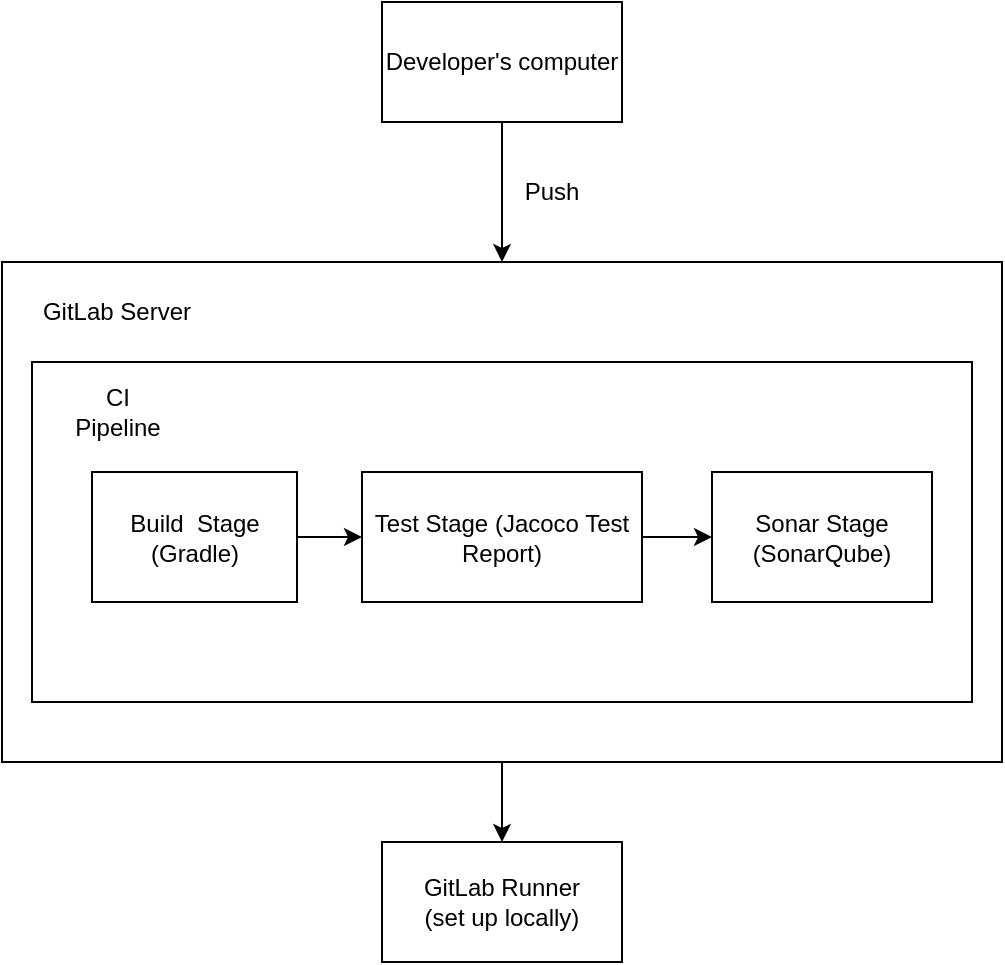 <mxfile version="24.4.0" type="device">
  <diagram name="Page-1" id="pe52HGPeSi2s6OKuyh_Y">
    <mxGraphModel dx="2033" dy="1195" grid="1" gridSize="10" guides="1" tooltips="1" connect="1" arrows="1" fold="1" page="1" pageScale="1" pageWidth="850" pageHeight="1100" math="0" shadow="0">
      <root>
        <mxCell id="0" />
        <mxCell id="1" parent="0" />
        <mxCell id="BFWfgl-I0xqWNeOx7CLU-1" value="Developer&#39;s computer" style="rounded=0;whiteSpace=wrap;html=1;" vertex="1" parent="1">
          <mxGeometry x="365" y="160" width="120" height="60" as="geometry" />
        </mxCell>
        <mxCell id="BFWfgl-I0xqWNeOx7CLU-2" value="" style="rounded=0;whiteSpace=wrap;html=1;" vertex="1" parent="1">
          <mxGeometry x="175" y="290" width="500" height="250" as="geometry" />
        </mxCell>
        <mxCell id="BFWfgl-I0xqWNeOx7CLU-3" value="" style="rounded=0;whiteSpace=wrap;html=1;" vertex="1" parent="1">
          <mxGeometry x="190" y="340" width="470" height="170" as="geometry" />
        </mxCell>
        <mxCell id="BFWfgl-I0xqWNeOx7CLU-4" value="GitLab Server" style="text;html=1;align=center;verticalAlign=middle;whiteSpace=wrap;rounded=0;" vertex="1" parent="1">
          <mxGeometry x="190" y="300" width="85" height="30" as="geometry" />
        </mxCell>
        <mxCell id="BFWfgl-I0xqWNeOx7CLU-5" value="CI Pipeline" style="text;html=1;align=center;verticalAlign=middle;whiteSpace=wrap;rounded=0;" vertex="1" parent="1">
          <mxGeometry x="202.5" y="350" width="60" height="30" as="geometry" />
        </mxCell>
        <mxCell id="BFWfgl-I0xqWNeOx7CLU-6" value="Build&amp;nbsp; Stage (Gradle)" style="rounded=0;whiteSpace=wrap;html=1;" vertex="1" parent="1">
          <mxGeometry x="220" y="395" width="102.5" height="65" as="geometry" />
        </mxCell>
        <mxCell id="BFWfgl-I0xqWNeOx7CLU-7" value="Test Stage (Jacoco Test Report)" style="rounded=0;whiteSpace=wrap;html=1;" vertex="1" parent="1">
          <mxGeometry x="355" y="395" width="140" height="65" as="geometry" />
        </mxCell>
        <mxCell id="BFWfgl-I0xqWNeOx7CLU-8" value="Sonar Stage (SonarQube)" style="rounded=0;whiteSpace=wrap;html=1;" vertex="1" parent="1">
          <mxGeometry x="530" y="395" width="110" height="65" as="geometry" />
        </mxCell>
        <mxCell id="BFWfgl-I0xqWNeOx7CLU-9" value="" style="endArrow=classic;html=1;rounded=0;exitX=1;exitY=0.5;exitDx=0;exitDy=0;entryX=0;entryY=0.5;entryDx=0;entryDy=0;" edge="1" parent="1" source="BFWfgl-I0xqWNeOx7CLU-6" target="BFWfgl-I0xqWNeOx7CLU-7">
          <mxGeometry width="50" height="50" relative="1" as="geometry">
            <mxPoint x="400" y="530" as="sourcePoint" />
            <mxPoint x="450" y="480" as="targetPoint" />
          </mxGeometry>
        </mxCell>
        <mxCell id="BFWfgl-I0xqWNeOx7CLU-10" value="" style="endArrow=classic;html=1;rounded=0;entryX=0.5;entryY=0;entryDx=0;entryDy=0;" edge="1" parent="1" source="BFWfgl-I0xqWNeOx7CLU-1" target="BFWfgl-I0xqWNeOx7CLU-2">
          <mxGeometry width="50" height="50" relative="1" as="geometry">
            <mxPoint x="400" y="530" as="sourcePoint" />
            <mxPoint x="450" y="480" as="targetPoint" />
          </mxGeometry>
        </mxCell>
        <mxCell id="BFWfgl-I0xqWNeOx7CLU-11" value="" style="endArrow=classic;html=1;rounded=0;exitX=1;exitY=0.5;exitDx=0;exitDy=0;entryX=0;entryY=0.5;entryDx=0;entryDy=0;" edge="1" parent="1" source="BFWfgl-I0xqWNeOx7CLU-7" target="BFWfgl-I0xqWNeOx7CLU-8">
          <mxGeometry width="50" height="50" relative="1" as="geometry">
            <mxPoint x="400" y="530" as="sourcePoint" />
            <mxPoint x="450" y="480" as="targetPoint" />
          </mxGeometry>
        </mxCell>
        <mxCell id="BFWfgl-I0xqWNeOx7CLU-12" value="" style="endArrow=classic;html=1;rounded=0;exitX=0.5;exitY=1;exitDx=0;exitDy=0;entryX=0.5;entryY=0;entryDx=0;entryDy=0;" edge="1" parent="1" source="BFWfgl-I0xqWNeOx7CLU-2" target="BFWfgl-I0xqWNeOx7CLU-13">
          <mxGeometry width="50" height="50" relative="1" as="geometry">
            <mxPoint x="400" y="630" as="sourcePoint" />
            <mxPoint x="240" y="580" as="targetPoint" />
            <Array as="points">
              <mxPoint x="425" y="560" />
            </Array>
          </mxGeometry>
        </mxCell>
        <mxCell id="BFWfgl-I0xqWNeOx7CLU-13" value="GitLab Runner&lt;br&gt;(set up locally)" style="rounded=0;whiteSpace=wrap;html=1;" vertex="1" parent="1">
          <mxGeometry x="365" y="580" width="120" height="60" as="geometry" />
        </mxCell>
        <mxCell id="BFWfgl-I0xqWNeOx7CLU-14" value="Push" style="text;html=1;align=center;verticalAlign=middle;whiteSpace=wrap;rounded=0;" vertex="1" parent="1">
          <mxGeometry x="420" y="240" width="60" height="30" as="geometry" />
        </mxCell>
      </root>
    </mxGraphModel>
  </diagram>
</mxfile>
